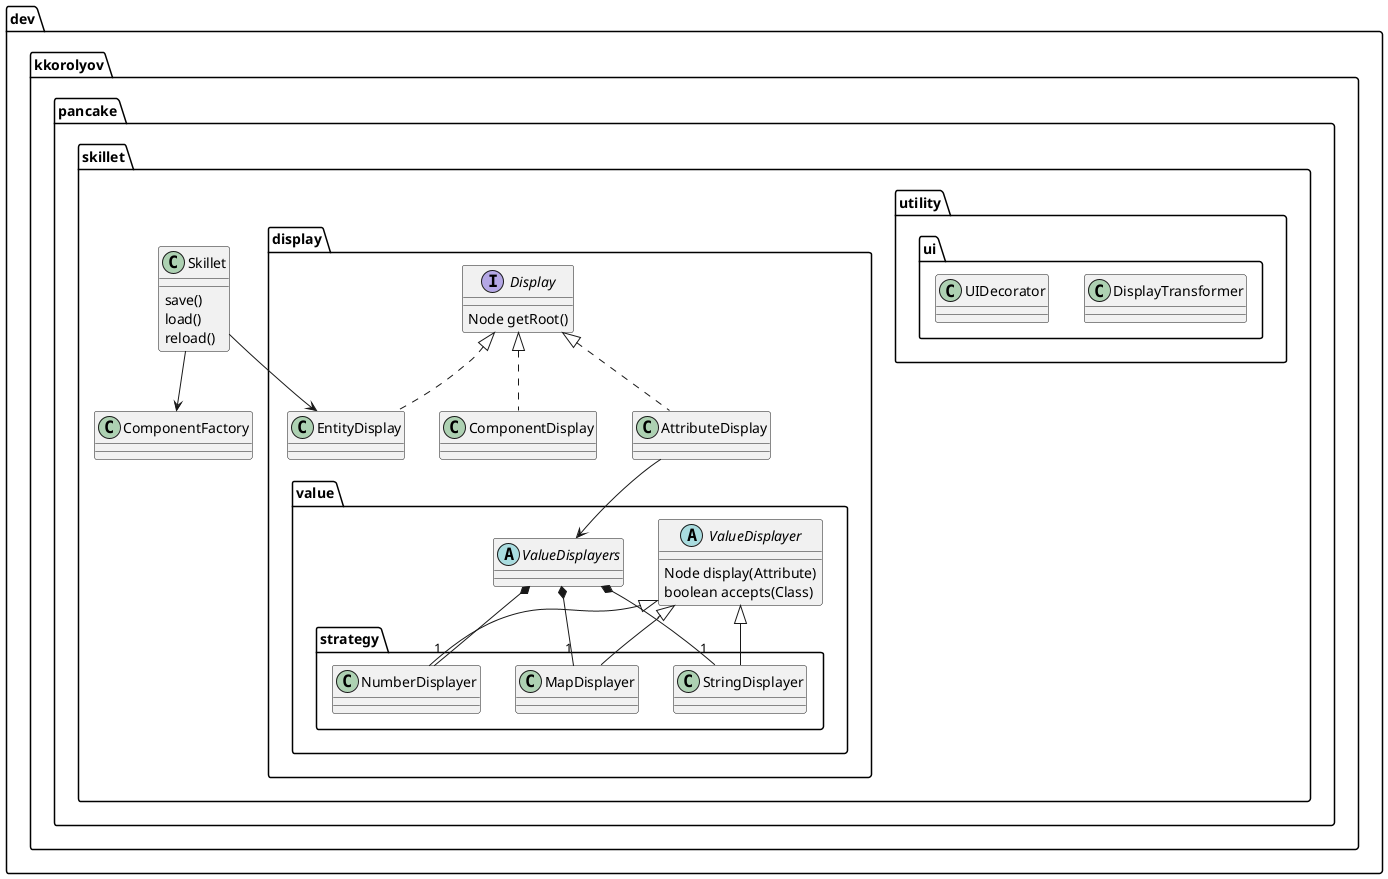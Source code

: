 @startuml

package dev.kkorolyov.pancake.skillet {
	class Skillet {
		save()
		load()
		reload()
	}

	package display {
  	interface Display {
    	Node getRoot()
    }

		package value {
			abstract class ValueDisplayer {
				Node display(Attribute)
				boolean accepts(Class)
			}
			abstract class ValueDisplayers {
			}

			package strategy {
				ValueDisplayer <|-- NumberDisplayer
				ValueDisplayer <|-- StringDisplayer
				ValueDisplayer <|-- MapDisplayer
			}

			ValueDisplayers *-- "1" NumberDisplayer
			ValueDisplayers *-- "1" StringDisplayer
			ValueDisplayers *-- "1" MapDisplayer
		}

    Display <|.. EntityDisplay
		Display <|.. ComponentDisplay
		Display <|.. AttributeDisplay

		AttributeDisplay --> ValueDisplayers
  }

  package utility {
  	package ui {
			class DisplayTransformer {
			}

			class UIDecorator {
			}
  	}
  }

  Skillet --> EntityDisplay
  Skillet --> ComponentFactory
}

@enduml
